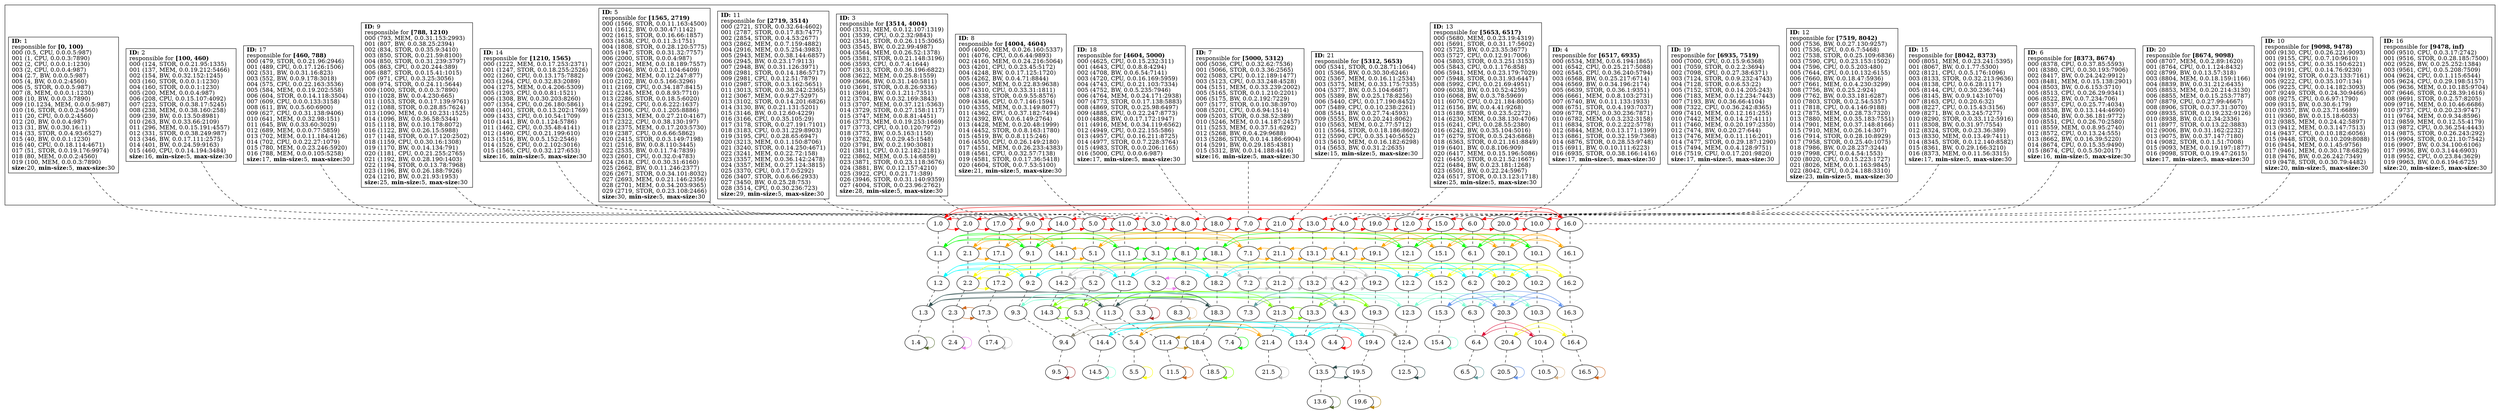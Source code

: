 strict
digraph SkipGraph {

	# vertical
	edge [dir=none style=dashed]
	subgraph {
		"1" -> "1.0" -> "1.1" -> "1.2" -> "1.3" -> "1.4"
		}
	subgraph {
		"2" -> "2.0" -> "2.1" -> "2.2" -> "2.3" -> "2.4"
		}
	subgraph {
		"17" -> "17.0" -> "17.1" -> "17.2" -> "17.3" -> "17.4"
		}
	subgraph {
		"9" -> "9.0" -> "9.1" -> "9.2" -> "9.3" -> "9.4" -> "9.5"
		}
	subgraph {
		"14" -> "14.0" -> "14.1" -> "14.2" -> "14.3" -> "14.4" -> "14.5"
		}
	subgraph {
		"5" -> "5.0" -> "5.1" -> "5.2" -> "5.3" -> "5.4" -> "5.5"
		}
	subgraph {
		"11" -> "11.0" -> "11.1" -> "11.2" -> "11.3" -> "11.4" -> "11.5"
		}
	subgraph {
		"3" -> "3.0" -> "3.1" -> "3.2" -> "3.3"
		}
	subgraph {
		"8" -> "8.0" -> "8.1" -> "8.2" -> "8.3"
		}
	subgraph {
		"18" -> "18.0" -> "18.1" -> "18.2" -> "18.3" -> "18.4" -> "18.5"
		}
	subgraph {
		"7" -> "7.0" -> "7.1" -> "7.2" -> "7.3" -> "7.4"
		}
	subgraph {
		"21" -> "21.0" -> "21.1" -> "21.2" -> "21.3" -> "21.4" -> "21.5"
		}
	subgraph {
		"13" -> "13.0" -> "13.1" -> "13.2" -> "13.3" -> "13.4" -> "13.5" -> "13.6"
		}
	subgraph {
		"4" -> "4.0" -> "4.1" -> "4.2" -> "4.3" -> "4.4"
		}
	subgraph {
		"19" -> "19.0" -> "19.1" -> "19.2" -> "19.3" -> "19.4" -> "19.5" -> "19.6"
		}
	subgraph {
		"12" -> "12.0" -> "12.1" -> "12.2" -> "12.3" -> "12.4" -> "12.5"
		}
	subgraph {
		"15" -> "15.0" -> "15.1" -> "15.2" -> "15.3" -> "15.4"
		}
	subgraph {
		"6" -> "6.0" -> "6.1" -> "6.2" -> "6.3" -> "6.4" -> "6.5"
		}
	subgraph {
		"20" -> "20.0" -> "20.1" -> "20.2" -> "20.3" -> "20.4" -> "20.5"
		}
	subgraph {
		"10" -> "10.0" -> "10.1" -> "10.2" -> "10.3" -> "10.4" -> "10.5"
		}
	subgraph {
		"16" -> "16.0" -> "16.1" -> "16.2" -> "16.3" -> "16.4" -> "16.5"
		}

	# horizontal
	edge [dir=forward, style=solid]
	subgraph cluster_content {
		rank = same
		"1" [shape=box, label=
			<
				<B>ID:</B> 1<BR ALIGN="LEFT"/>
				responsible for <B>[0, 100)</B><BR ALIGN="LEFT"/>
				000 (0.5, CPU, 0.0.0.5:987)<BR ALIGN="LEFT"/>
				001 (1, CPU, 0.0.0.3:7890)<BR ALIGN="LEFT"/>
				002 (2, CPU, 0.0.0.1:1230)<BR ALIGN="LEFT"/>
				003 (2, CPU, 0.0.0.4:987)<BR ALIGN="LEFT"/>
				004 (2.7, BW, 0.0.0.5:987)<BR ALIGN="LEFT"/>
				005 (4, BW, 0.0.0.2:4560)<BR ALIGN="LEFT"/>
				006 (5, STOR, 0.0.0.5:987)<BR ALIGN="LEFT"/>
				007 (8, MEM, 0.0.0.1:1230)<BR ALIGN="LEFT"/>
				008 (10, BW, 0.0.0.3:7890)<BR ALIGN="LEFT"/>
				009 (10.1234, MEM, 0.0.0.5:987)<BR ALIGN="LEFT"/>
				010 (16, STOR, 0.0.0.2:4560)<BR ALIGN="LEFT"/>
				011 (20, CPU, 0.0.0.2:4560)<BR ALIGN="LEFT"/>
				012 (20, BW, 0.0.0.4:987)<BR ALIGN="LEFT"/>
				013 (31, BW, 0.0.30.16:11)<BR ALIGN="LEFT"/>
				014 (33, STOR, 0.0.4.93:6527)<BR ALIGN="LEFT"/>
				015 (40, BW, 0.0.0.1:1230)<BR ALIGN="LEFT"/>
				016 (40, CPU, 0.0.18.114:4671)<BR ALIGN="LEFT"/>
				017 (51, STOR, 0.0.19.176:9974)<BR ALIGN="LEFT"/>
				018 (80, MEM, 0.0.0.2:4560)<BR ALIGN="LEFT"/>
				019 (100, MEM, 0.0.0.3:7890)<BR ALIGN="LEFT"/>
			<B>size:</B>20, <B>min-size:</B>5, <B>max-size:</B>30<BR ALIGN="LEFT"/>			>]
		"2" [shape=box, label=
			<
				<B>ID:</B> 2<BR ALIGN="LEFT"/>
				responsible for <B>[100, 460)</B><BR ALIGN="LEFT"/>
				000 (124, STOR, 0.0.21.95:1335)<BR ALIGN="LEFT"/>
				001 (137, MEM, 0.0.19.212:5466)<BR ALIGN="LEFT"/>
				002 (154, BW, 0.0.32.152:1245)<BR ALIGN="LEFT"/>
				003 (160, STOR, 0.0.0.1:1230)<BR ALIGN="LEFT"/>
				004 (160, STOR, 0.0.0.1:1230)<BR ALIGN="LEFT"/>
				005 (200, MEM, 0.0.0.4:987)<BR ALIGN="LEFT"/>
				006 (208, CPU, 0.0.15.107:4092)<BR ALIGN="LEFT"/>
				007 (223, STOR, 0.0.38.17:5245)<BR ALIGN="LEFT"/>
				008 (238, MEM, 0.0.38.160:258)<BR ALIGN="LEFT"/>
				009 (239, BW, 0.0.13.50:8981)<BR ALIGN="LEFT"/>
				010 (263, BW, 0.0.33.66:2109)<BR ALIGN="LEFT"/>
				011 (296, MEM, 0.0.15.191:4557)<BR ALIGN="LEFT"/>
				012 (331, STOR, 0.0.38.249:987)<BR ALIGN="LEFT"/>
				013 (346, BW, 0.0.17.111:2575)<BR ALIGN="LEFT"/>
				014 (401, BW, 0.0.24.59:9163)<BR ALIGN="LEFT"/>
				015 (460, CPU, 0.0.14.194:3484)<BR ALIGN="LEFT"/>
			<B>size:</B>16, <B>min-size:</B>5, <B>max-size:</B>30<BR ALIGN="LEFT"/>			>]
		"17" [shape=box, label=
			<
				<B>ID:</B> 17<BR ALIGN="LEFT"/>
				responsible for <B>[460, 788)</B><BR ALIGN="LEFT"/>
				000 (479, STOR, 0.0.21.96:2946)<BR ALIGN="LEFT"/>
				001 (489, CPU, 0.0.17.126:1506)<BR ALIGN="LEFT"/>
				002 (531, BW, 0.0.31.16:823)<BR ALIGN="LEFT"/>
				003 (552, BW, 0.0.9.178:3018)<BR ALIGN="LEFT"/>
				004 (575, CPU, 0.0.22.163:3536)<BR ALIGN="LEFT"/>
				005 (584, MEM, 0.0.19.202:558)<BR ALIGN="LEFT"/>
				006 (604, STOR, 0.0.14.118:3504)<BR ALIGN="LEFT"/>
				007 (609, CPU, 0.0.0.133:3158)<BR ALIGN="LEFT"/>
				008 (611, BW, 0.0.5.60:6900)<BR ALIGN="LEFT"/>
				009 (627, CPU, 0.0.31.138:9406)<BR ALIGN="LEFT"/>
				010 (641, MEM, 0.0.32.98:151)<BR ALIGN="LEFT"/>
				011 (645, BW, 0.0.33.60:3029)<BR ALIGN="LEFT"/>
				012 (689, MEM, 0.0.0.77:5859)<BR ALIGN="LEFT"/>
				013 (702, MEM, 0.0.11.184:4126)<BR ALIGN="LEFT"/>
				014 (702, CPU, 0.0.22.27:1079)<BR ALIGN="LEFT"/>
				015 (780, MEM, 0.0.23.246:5920)<BR ALIGN="LEFT"/>
				016 (788, MEM, 0.0.0.105:5258)<BR ALIGN="LEFT"/>
			<B>size:</B>17, <B>min-size:</B>5, <B>max-size:</B>30<BR ALIGN="LEFT"/>			>]
		"9" [shape=box, label=
			<
				<B>ID:</B> 9<BR ALIGN="LEFT"/>
				responsible for <B>[788, 1210)</B><BR ALIGN="LEFT"/>
				000 (793, MEM, 0.0.31.153:2993)<BR ALIGN="LEFT"/>
				001 (807, BW, 0.0.38.25:2394)<BR ALIGN="LEFT"/>
				002 (834, STOR, 0.0.35.9:3410)<BR ALIGN="LEFT"/>
				003 (850, STOR, 0.0.21.59:8100)<BR ALIGN="LEFT"/>
				004 (850, STOR, 0.0.31.239:3797)<BR ALIGN="LEFT"/>
				005 (863, CPU, 0.0.20.244:389)<BR ALIGN="LEFT"/>
				006 (887, STOR, 0.0.15.41:1015)<BR ALIGN="LEFT"/>
				007 (971, CPU, 0.0.3.25:3056)<BR ALIGN="LEFT"/>
				008 (974, STOR, 0.0.24.11:5644)<BR ALIGN="LEFT"/>
				009 (1000, STOR, 0.0.0.3:7890)<BR ALIGN="LEFT"/>
				010 (1028, BW, 0.0.4.230:665)<BR ALIGN="LEFT"/>
				011 (1053, STOR, 0.0.17.139:9761)<BR ALIGN="LEFT"/>
				012 (1088, STOR, 0.0.28.85:7624)<BR ALIGN="LEFT"/>
				013 (1090, MEM, 0.0.10.231:1525)<BR ALIGN="LEFT"/>
				014 (1096, BW, 0.0.36.58:5344)<BR ALIGN="LEFT"/>
				015 (1118, BW, 0.0.10.178:8072)<BR ALIGN="LEFT"/>
				016 (1122, BW, 0.0.26.15:5988)<BR ALIGN="LEFT"/>
				017 (1148, STOR, 0.0.17.120:2502)<BR ALIGN="LEFT"/>
				018 (1159, CPU, 0.0.30.16:1308)<BR ALIGN="LEFT"/>
				019 (1170, BW, 0.0.14.134:791)<BR ALIGN="LEFT"/>
				020 (1181, CPU, 0.0.21.255:2765)<BR ALIGN="LEFT"/>
				021 (1192, BW, 0.0.28.190:1403)<BR ALIGN="LEFT"/>
				022 (1194, STOR, 0.0.13.78:7968)<BR ALIGN="LEFT"/>
				023 (1196, BW, 0.0.26.188:7926)<BR ALIGN="LEFT"/>
				024 (1210, BW, 0.0.21.93:1953)<BR ALIGN="LEFT"/>
			<B>size:</B>25, <B>min-size:</B>5, <B>max-size:</B>30<BR ALIGN="LEFT"/>			>]
		"14" [shape=box, label=
			<
				<B>ID:</B> 14<BR ALIGN="LEFT"/>
				responsible for <B>[1210, 1565)</B><BR ALIGN="LEFT"/>
				000 (1222, MEM, 0.0.17.253:2371)<BR ALIGN="LEFT"/>
				001 (1247, STOR, 0.0.18.255:2526)<BR ALIGN="LEFT"/>
				002 (1260, CPU, 0.0.13.175:7882)<BR ALIGN="LEFT"/>
				003 (1264, CPU, 0.0.32.83:2089)<BR ALIGN="LEFT"/>
				004 (1275, MEM, 0.0.4.206:5309)<BR ALIGN="LEFT"/>
				005 (1293, CPU, 0.0.0.81:1521)<BR ALIGN="LEFT"/>
				006 (1308, BW, 0.0.30.203:8260)<BR ALIGN="LEFT"/>
				007 (1354, CPU, 0.0.26.180:5861)<BR ALIGN="LEFT"/>
				008 (1401, STOR, 0.0.13.202:1769)<BR ALIGN="LEFT"/>
				009 (1433, CPU, 0.0.10.54:1709)<BR ALIGN="LEFT"/>
				010 (1441, BW, 0.0.1.124:5786)<BR ALIGN="LEFT"/>
				011 (1462, CPU, 0.0.35.48:4141)<BR ALIGN="LEFT"/>
				012 (1490, CPU, 0.0.21.199:610)<BR ALIGN="LEFT"/>
				013 (1516, BW, 0.0.5.152:2546)<BR ALIGN="LEFT"/>
				014 (1526, CPU, 0.0.2.102:3016)<BR ALIGN="LEFT"/>
				015 (1565, CPU, 0.0.32.127:653)<BR ALIGN="LEFT"/>
			<B>size:</B>16, <B>min-size:</B>5, <B>max-size:</B>30<BR ALIGN="LEFT"/>			>]
		"5" [shape=box, label=
			<
				<B>ID:</B> 5<BR ALIGN="LEFT"/>
				responsible for <B>[1565, 2719)</B><BR ALIGN="LEFT"/>
				000 (1566, STOR, 0.0.11.163:4500)<BR ALIGN="LEFT"/>
				001 (1612, BW, 0.0.30.47:1142)<BR ALIGN="LEFT"/>
				002 (1615, STOR, 0.0.16.66:1857)<BR ALIGN="LEFT"/>
				003 (1638, CPU, 0.0.11.3:1751)<BR ALIGN="LEFT"/>
				004 (1808, STOR, 0.0.28.120:5775)<BR ALIGN="LEFT"/>
				005 (1947, STOR, 0.0.31.32:7757)<BR ALIGN="LEFT"/>
				006 (2000, STOR, 0.0.0.4:987)<BR ALIGN="LEFT"/>
				007 (2021, MEM, 0.0.18.189:7557)<BR ALIGN="LEFT"/>
				008 (2046, BW, 0.0.21.104:6409)<BR ALIGN="LEFT"/>
				009 (2062, MEM, 0.0.12.247:877)<BR ALIGN="LEFT"/>
				010 (2102, BW, 0.0.5.166:3296)<BR ALIGN="LEFT"/>
				011 (2169, CPU, 0.0.34.187:8415)<BR ALIGN="LEFT"/>
				012 (2245, MEM, 0.0.8.93:7710)<BR ALIGN="LEFT"/>
				013 (2286, STOR, 0.0.18.5:6020)<BR ALIGN="LEFT"/>
				014 (2292, CPU, 0.0.6.222:1637)<BR ALIGN="LEFT"/>
				015 (2306, CPU, 0.0.1.205:8886)<BR ALIGN="LEFT"/>
				016 (2313, MEM, 0.0.27.210:4167)<BR ALIGN="LEFT"/>
				017 (2322, CPU, 0.0.38.130:197)<BR ALIGN="LEFT"/>
				018 (2375, MEM, 0.0.17.203:5730)<BR ALIGN="LEFT"/>
				019 (2387, CPU, 0.0.6.66:5862)<BR ALIGN="LEFT"/>
				020 (2415, STOR, 0.0.3.149:7198)<BR ALIGN="LEFT"/>
				021 (2516, BW, 0.0.8.110:3445)<BR ALIGN="LEFT"/>
				022 (2535, BW, 0.0.11.74:7839)<BR ALIGN="LEFT"/>
				023 (2601, CPU, 0.0.32.0:4783)<BR ALIGN="LEFT"/>
				024 (2618, CPU, 0.0.30.31:6160)<BR ALIGN="LEFT"/>
				025 (2662, BW, 0.0.11.246:2377)<BR ALIGN="LEFT"/>
				026 (2671, STOR, 0.0.34.101:8032)<BR ALIGN="LEFT"/>
				027 (2693, MEM, 0.0.21.146:2356)<BR ALIGN="LEFT"/>
				028 (2701, MEM, 0.0.34.203:9365)<BR ALIGN="LEFT"/>
				029 (2719, STOR, 0.0.23.108:2466)<BR ALIGN="LEFT"/>
			<B>size:</B>30, <B>min-size:</B>5, <B>max-size:</B>30<BR ALIGN="LEFT"/>			>]
		"11" [shape=box, label=
			<
				<B>ID:</B> 11<BR ALIGN="LEFT"/>
				responsible for <B>[2719, 3514)</B><BR ALIGN="LEFT"/>
				000 (2721, STOR, 0.0.32.64:4602)<BR ALIGN="LEFT"/>
				001 (2787, STOR, 0.0.17.83:7477)<BR ALIGN="LEFT"/>
				002 (2854, STOR, 0.0.4.53:2677)<BR ALIGN="LEFT"/>
				003 (2862, MEM, 0.0.7.159:4882)<BR ALIGN="LEFT"/>
				004 (2916, MEM, 0.0.5.254:3983)<BR ALIGN="LEFT"/>
				005 (2943, MEM, 0.0.38.144:6857)<BR ALIGN="LEFT"/>
				006 (2945, BW, 0.0.23.17:9113)<BR ALIGN="LEFT"/>
				007 (2948, BW, 0.0.31.126:3971)<BR ALIGN="LEFT"/>
				008 (2981, STOR, 0.0.14.186:5717)<BR ALIGN="LEFT"/>
				009 (2981, CPU, 0.0.12.51:7879)<BR ALIGN="LEFT"/>
				010 (2987, STOR, 0.0.3.162:5651)<BR ALIGN="LEFT"/>
				011 (3013, STOR, 0.0.38.242:2365)<BR ALIGN="LEFT"/>
				012 (3067, MEM, 0.0.9.27:5297)<BR ALIGN="LEFT"/>
				013 (3102, STOR, 0.0.14.201:6826)<BR ALIGN="LEFT"/>
				014 (3130, BW, 0.0.21.131:5201)<BR ALIGN="LEFT"/>
				015 (3146, BW, 0.0.12.60:4229)<BR ALIGN="LEFT"/>
				016 (3166, CPU, 0.0.35.105:29)<BR ALIGN="LEFT"/>
				017 (3178, STOR, 0.0.27.191:7101)<BR ALIGN="LEFT"/>
				018 (3183, CPU, 0.0.31.229:8903)<BR ALIGN="LEFT"/>
				019 (3195, CPU, 0.0.28.65:6947)<BR ALIGN="LEFT"/>
				020 (3213, MEM, 0.0.1.150:8706)<BR ALIGN="LEFT"/>
				021 (3240, STOR, 0.0.14.250:4671)<BR ALIGN="LEFT"/>
				022 (3241, MEM, 0.0.22.72:158)<BR ALIGN="LEFT"/>
				023 (3357, MEM, 0.0.36.142:2478)<BR ALIGN="LEFT"/>
				024 (3357, MEM, 0.0.27.124:3815)<BR ALIGN="LEFT"/>
				025 (3370, CPU, 0.0.17.0:5292)<BR ALIGN="LEFT"/>
				026 (3407, STOR, 0.0.6.66:2933)<BR ALIGN="LEFT"/>
				027 (3450, BW, 0.0.25.28:753)<BR ALIGN="LEFT"/>
				028 (3514, CPU, 0.0.30.236:723)<BR ALIGN="LEFT"/>
			<B>size:</B>29, <B>min-size:</B>5, <B>max-size:</B>30<BR ALIGN="LEFT"/>			>]
		"3" [shape=box, label=
			<
				<B>ID:</B> 3<BR ALIGN="LEFT"/>
				responsible for <B>[3514, 4004)</B><BR ALIGN="LEFT"/>
				000 (3531, MEM, 0.0.12.107:1319)<BR ALIGN="LEFT"/>
				001 (3539, CPU, 0.0.2.32:9843)<BR ALIGN="LEFT"/>
				002 (3541, STOR, 0.0.26.115:3065)<BR ALIGN="LEFT"/>
				003 (3545, BW, 0.0.22.99:4987)<BR ALIGN="LEFT"/>
				004 (3564, MEM, 0.0.26.52:1378)<BR ALIGN="LEFT"/>
				005 (3581, STOR, 0.0.21.148:3196)<BR ALIGN="LEFT"/>
				006 (3593, CPU, 0.0.7.4:1644)<BR ALIGN="LEFT"/>
				007 (3613, STOR, 0.0.36.196:6822)<BR ALIGN="LEFT"/>
				008 (3622, MEM, 0.0.25.8:1559)<BR ALIGN="LEFT"/>
				009 (3666, BW, 0.0.31.140:5811)<BR ALIGN="LEFT"/>
				010 (3691, STOR, 0.0.8.26:9336)<BR ALIGN="LEFT"/>
				011 (3691, BW, 0.0.1.211:7351)<BR ALIGN="LEFT"/>
				012 (3704, BW, 0.0.32.169:3843)<BR ALIGN="LEFT"/>
				013 (3707, MEM, 0.0.37.121:5363)<BR ALIGN="LEFT"/>
				014 (3729, STOR, 0.0.27.158:1117)<BR ALIGN="LEFT"/>
				015 (3747, MEM, 0.0.8.81:4451)<BR ALIGN="LEFT"/>
				016 (3773, MEM, 0.0.19.253:1669)<BR ALIGN="LEFT"/>
				017 (3773, CPU, 0.0.10.120:7972)<BR ALIGN="LEFT"/>
				018 (3775, BW, 0.0.5.163:1150)<BR ALIGN="LEFT"/>
				019 (3782, BW, 0.0.29.45:1548)<BR ALIGN="LEFT"/>
				020 (3791, BW, 0.0.2.190:3081)<BR ALIGN="LEFT"/>
				021 (3811, CPU, 0.0.12.182:2181)<BR ALIGN="LEFT"/>
				022 (3862, MEM, 0.0.5.14:6859)<BR ALIGN="LEFT"/>
				023 (3871, STOR, 0.0.23.118:3676)<BR ALIGN="LEFT"/>
				024 (3881, BW, 0.0.12.157:4210)<BR ALIGN="LEFT"/>
				025 (3922, CPU, 0.0.21.71:389)<BR ALIGN="LEFT"/>
				026 (3946, STOR, 0.0.31.140:9359)<BR ALIGN="LEFT"/>
				027 (4004, STOR, 0.0.23.96:2762)<BR ALIGN="LEFT"/>
			<B>size:</B>28, <B>min-size:</B>5, <B>max-size:</B>30<BR ALIGN="LEFT"/>			>]
		"8" [shape=box, label=
			<
				<B>ID:</B> 8<BR ALIGN="LEFT"/>
				responsible for <B>[4004, 4604)</B><BR ALIGN="LEFT"/>
				000 (4060, MEM, 0.0.26.160:5337)<BR ALIGN="LEFT"/>
				001 (4076, CPU, 0.0.6.44:9893)<BR ALIGN="LEFT"/>
				002 (4160, MEM, 0.0.24.216:5064)<BR ALIGN="LEFT"/>
				003 (4201, CPU, 0.0.23.45:5172)<BR ALIGN="LEFT"/>
				004 (4248, BW, 0.0.17.125:1720)<BR ALIGN="LEFT"/>
				005 (4262, BW, 0.0.4.71:8844)<BR ALIGN="LEFT"/>
				006 (4307, MEM, 0.0.22.83:9638)<BR ALIGN="LEFT"/>
				007 (4310, CPU, 0.0.33.31:1811)<BR ALIGN="LEFT"/>
				008 (4338, STOR, 0.0.9.55:8576)<BR ALIGN="LEFT"/>
				009 (4346, CPU, 0.0.7.146:1594)<BR ALIGN="LEFT"/>
				010 (4355, MEM, 0.0.3.149:8077)<BR ALIGN="LEFT"/>
				011 (4362, CPU, 0.0.37.182:7494)<BR ALIGN="LEFT"/>
				012 (4392, BW, 0.0.6.149:2764)<BR ALIGN="LEFT"/>
				013 (4428, MEM, 0.0.20.48:1999)<BR ALIGN="LEFT"/>
				014 (4452, STOR, 0.0.8.163:1780)<BR ALIGN="LEFT"/>
				015 (4519, BW, 0.0.8.115:246)<BR ALIGN="LEFT"/>
				016 (4550, CPU, 0.0.26.149:2180)<BR ALIGN="LEFT"/>
				017 (4551, MEM, 0.0.26.233:4383)<BR ALIGN="LEFT"/>
				018 (4561, CPU, 0.0.32.57:7138)<BR ALIGN="LEFT"/>
				019 (4581, STOR, 0.0.17.36:5418)<BR ALIGN="LEFT"/>
				020 (4604, STOR, 0.0.7.53:5100)<BR ALIGN="LEFT"/>
			<B>size:</B>21, <B>min-size:</B>5, <B>max-size:</B>30<BR ALIGN="LEFT"/>			>]
		"18" [shape=box, label=
			<
				<B>ID:</B> 18<BR ALIGN="LEFT"/>
				responsible for <B>[4604, 5000)</B><BR ALIGN="LEFT"/>
				000 (4625, CPU, 0.0.15.232:311)<BR ALIGN="LEFT"/>
				001 (4643, CPU, 0.0.8.8:4294)<BR ALIGN="LEFT"/>
				002 (4708, BW, 0.0.6.54:7141)<BR ALIGN="LEFT"/>
				003 (4720, CPU, 0.0.16.169:5959)<BR ALIGN="LEFT"/>
				004 (4743, CPU, 0.0.21.103:7334)<BR ALIGN="LEFT"/>
				005 (4752, BW, 0.0.5.235:7946)<BR ALIGN="LEFT"/>
				006 (4764, MEM, 0.0.24.171:2938)<BR ALIGN="LEFT"/>
				007 (4773, STOR, 0.0.17.138:5883)<BR ALIGN="LEFT"/>
				008 (4869, STOR, 0.0.25.98:6497)<BR ALIGN="LEFT"/>
				009 (4885, CPU, 0.0.22.247:8773)<BR ALIGN="LEFT"/>
				010 (4888, BW, 0.0.17.172:1947)<BR ALIGN="LEFT"/>
				011 (4916, MEM, 0.0.34.119:6562)<BR ALIGN="LEFT"/>
				012 (4949, CPU, 0.0.22.155:586)<BR ALIGN="LEFT"/>
				013 (4957, CPU, 0.0.16.211:8725)<BR ALIGN="LEFT"/>
				014 (4977, STOR, 0.0.7.228:3764)<BR ALIGN="LEFT"/>
				015 (4983, STOR, 0.0.0.206:1165)<BR ALIGN="LEFT"/>
				016 (5000, CPU, 0.0.0.6:987)<BR ALIGN="LEFT"/>
			<B>size:</B>17, <B>min-size:</B>5, <B>max-size:</B>30<BR ALIGN="LEFT"/>			>]
		"7" [shape=box, label=
			<
				<B>ID:</B> 7<BR ALIGN="LEFT"/>
				responsible for <B>[5000, 5312)</B><BR ALIGN="LEFT"/>
				000 (5036, CPU, 0.0.32.62:7536)<BR ALIGN="LEFT"/>
				001 (5066, STOR, 0.0.3.36:2565)<BR ALIGN="LEFT"/>
				002 (5083, CPU, 0.0.12.189:1477)<BR ALIGN="LEFT"/>
				003 (5123, CPU, 0.0.33.248:4528)<BR ALIGN="LEFT"/>
				004 (5151, MEM, 0.0.33.239:2002)<BR ALIGN="LEFT"/>
				005 (5165, STOR, 0.0.1.210:2201)<BR ALIGN="LEFT"/>
				006 (5175, BW, 0.0.2.192:7229)<BR ALIGN="LEFT"/>
				007 (5177, STOR, 0.0.10.38:3970)<BR ALIGN="LEFT"/>
				008 (5201, CPU, 0.0.6.94:1514)<BR ALIGN="LEFT"/>
				009 (5203, STOR, 0.0.38.52:389)<BR ALIGN="LEFT"/>
				010 (5246, MEM, 0.0.14.187:2457)<BR ALIGN="LEFT"/>
				011 (5253, MEM, 0.0.37.51:6292)<BR ALIGN="LEFT"/>
				012 (5268, BW, 0.0.4.29:9688)<BR ALIGN="LEFT"/>
				013 (5286, STOR, 0.0.14.186:6904)<BR ALIGN="LEFT"/>
				014 (5291, BW, 0.0.29.185:4381)<BR ALIGN="LEFT"/>
				015 (5312, BW, 0.0.14.188:4416)<BR ALIGN="LEFT"/>
			<B>size:</B>16, <B>min-size:</B>5, <B>max-size:</B>30<BR ALIGN="LEFT"/>			>]
		"21" [shape=box, label=
			<
				<B>ID:</B> 21<BR ALIGN="LEFT"/>
				responsible for <B>[5312, 5653)</B><BR ALIGN="LEFT"/>
				000 (5341, STOR, 0.0.28.71:1064)<BR ALIGN="LEFT"/>
				001 (5366, BW, 0.0.30.30:6246)<BR ALIGN="LEFT"/>
				002 (5367, MEM, 0.0.16.11:2534)<BR ALIGN="LEFT"/>
				003 (5375, MEM, 0.0.33.175:7335)<BR ALIGN="LEFT"/>
				004 (5377, BW, 0.0.5.104:6687)<BR ALIGN="LEFT"/>
				005 (5389, BW, 0.0.25.178:8256)<BR ALIGN="LEFT"/>
				006 (5440, CPU, 0.0.17.190:8452)<BR ALIGN="LEFT"/>
				007 (5489, CPU, 0.0.10.238:2261)<BR ALIGN="LEFT"/>
				008 (5541, BW, 0.0.27.74:4593)<BR ALIGN="LEFT"/>
				009 (5555, BW, 0.0.20.241:8062)<BR ALIGN="LEFT"/>
				010 (5563, MEM, 0.0.2.77:5712)<BR ALIGN="LEFT"/>
				011 (5564, STOR, 0.0.18.186:8602)<BR ALIGN="LEFT"/>
				012 (5590, CPU, 0.0.35.140:5652)<BR ALIGN="LEFT"/>
				013 (5610, MEM, 0.0.16.182:6298)<BR ALIGN="LEFT"/>
				014 (5653, BW, 0.0.31.2:2635)<BR ALIGN="LEFT"/>
			<B>size:</B>15, <B>min-size:</B>5, <B>max-size:</B>30<BR ALIGN="LEFT"/>			>]
		"13" [shape=box, label=
			<
				<B>ID:</B> 13<BR ALIGN="LEFT"/>
				responsible for <B>[5653, 6517)</B><BR ALIGN="LEFT"/>
				000 (5680, MEM, 0.0.23.19:4319)<BR ALIGN="LEFT"/>
				001 (5691, STOR, 0.0.31.17:5602)<BR ALIGN="LEFT"/>
				002 (5725, BW, 0.0.23.35:3677)<BR ALIGN="LEFT"/>
				003 (5727, CPU, 0.0.12.91:7006)<BR ALIGN="LEFT"/>
				004 (5803, STOR, 0.0.3.251:3153)<BR ALIGN="LEFT"/>
				005 (5843, CPU, 0.0.1.176:858)<BR ALIGN="LEFT"/>
				006 (5941, MEM, 0.0.23.179:7029)<BR ALIGN="LEFT"/>
				007 (5948, STOR, 0.0.31.93:6447)<BR ALIGN="LEFT"/>
				008 (5992, CPU, 0.0.21.69:4951)<BR ALIGN="LEFT"/>
				009 (6038, BW, 0.0.10.52:4259)<BR ALIGN="LEFT"/>
				010 (6068, BW, 0.0.3.78:5969)<BR ALIGN="LEFT"/>
				011 (6070, CPU, 0.0.21.184:8005)<BR ALIGN="LEFT"/>
				012 (6156, BW, 0.0.4.41:9268)<BR ALIGN="LEFT"/>
				013 (6189, STOR, 0.0.23.5:2272)<BR ALIGN="LEFT"/>
				014 (6230, MEM, 0.0.38.130:4706)<BR ALIGN="LEFT"/>
				015 (6241, CPU, 0.0.28.55:2380)<BR ALIGN="LEFT"/>
				016 (6242, BW, 0.0.35.104:5016)<BR ALIGN="LEFT"/>
				017 (6279, STOR, 0.0.5.243:6868)<BR ALIGN="LEFT"/>
				018 (6363, STOR, 0.0.21.161:8849)<BR ALIGN="LEFT"/>
				019 (6401, BW, 0.0.8.106:909)<BR ALIGN="LEFT"/>
				020 (6417, MEM, 0.0.15.196:5086)<BR ALIGN="LEFT"/>
				021 (6450, STOR, 0.0.21.52:1667)<BR ALIGN="LEFT"/>
				022 (6484, BW, 0.0.23.181:1268)<BR ALIGN="LEFT"/>
				023 (6501, BW, 0.0.22.24:5967)<BR ALIGN="LEFT"/>
				024 (6517, STOR, 0.0.13.123:1718)<BR ALIGN="LEFT"/>
			<B>size:</B>25, <B>min-size:</B>5, <B>max-size:</B>30<BR ALIGN="LEFT"/>			>]
		"4" [shape=box, label=
			<
				<B>ID:</B> 4<BR ALIGN="LEFT"/>
				responsible for <B>[6517, 6935)</B><BR ALIGN="LEFT"/>
				000 (6534, MEM, 0.0.6.194:1865)<BR ALIGN="LEFT"/>
				001 (6542, CPU, 0.0.25.217:5088)<BR ALIGN="LEFT"/>
				002 (6545, CPU, 0.0.36.240:5794)<BR ALIGN="LEFT"/>
				003 (6568, BW, 0.0.25.217:6714)<BR ALIGN="LEFT"/>
				004 (6569, BW, 0.0.34.196:2174)<BR ALIGN="LEFT"/>
				005 (6639, STOR, 0.0.36.1:9351)<BR ALIGN="LEFT"/>
				006 (6661, MEM, 0.0.8.103:2731)<BR ALIGN="LEFT"/>
				007 (6740, BW, 0.0.11.133:1933)<BR ALIGN="LEFT"/>
				008 (6751, STOR, 0.0.4.193:7037)<BR ALIGN="LEFT"/>
				009 (6778, CPU, 0.0.30.236:7871)<BR ALIGN="LEFT"/>
				010 (6782, MEM, 0.0.3.232:3158)<BR ALIGN="LEFT"/>
				011 (6834, STOR, 0.0.2.222:5778)<BR ALIGN="LEFT"/>
				012 (6844, MEM, 0.0.13.171:1399)<BR ALIGN="LEFT"/>
				013 (6861, STOR, 0.0.32.159:7368)<BR ALIGN="LEFT"/>
				014 (6876, STOR, 0.0.28.53:9748)<BR ALIGN="LEFT"/>
				015 (6911, BW, 0.0.10.111:6223)<BR ALIGN="LEFT"/>
				016 (6935, STOR, 0.0.38.166:1416)<BR ALIGN="LEFT"/>
			<B>size:</B>17, <B>min-size:</B>5, <B>max-size:</B>30<BR ALIGN="LEFT"/>			>]
		"19" [shape=box, label=
			<
				<B>ID:</B> 19<BR ALIGN="LEFT"/>
				responsible for <B>[6935, 7519)</B><BR ALIGN="LEFT"/>
				000 (7000, CPU, 0.0.15.9:6368)<BR ALIGN="LEFT"/>
				001 (7059, STOR, 0.0.2.2:3694)<BR ALIGN="LEFT"/>
				002 (7098, CPU, 0.0.27.38:6371)<BR ALIGN="LEFT"/>
				003 (7124, STOR, 0.0.9.232:4743)<BR ALIGN="LEFT"/>
				004 (7128, STOR, 0.0.6.53:22)<BR ALIGN="LEFT"/>
				005 (7152, STOR, 0.0.14.205:243)<BR ALIGN="LEFT"/>
				006 (7183, MEM, 0.0.12.234:7443)<BR ALIGN="LEFT"/>
				007 (7193, BW, 0.0.36.66:4104)<BR ALIGN="LEFT"/>
				008 (7322, CPU, 0.0.36.242:8365)<BR ALIGN="LEFT"/>
				009 (7410, MEM, 0.0.12.161:255)<BR ALIGN="LEFT"/>
				010 (7442, MEM, 0.0.14.27:4111)<BR ALIGN="LEFT"/>
				011 (7460, MEM, 0.0.20.197:2350)<BR ALIGN="LEFT"/>
				012 (7474, BW, 0.0.20.27:644)<BR ALIGN="LEFT"/>
				013 (7476, MEM, 0.0.11.116:201)<BR ALIGN="LEFT"/>
				014 (7477, STOR, 0.0.29.187:1290)<BR ALIGN="LEFT"/>
				015 (7494, MEM, 0.0.4.128:9751)<BR ALIGN="LEFT"/>
				016 (7519, CPU, 0.0.17.201:9820)<BR ALIGN="LEFT"/>
			<B>size:</B>17, <B>min-size:</B>5, <B>max-size:</B>30<BR ALIGN="LEFT"/>			>]
		"12" [shape=box, label=
			<
				<B>ID:</B> 12<BR ALIGN="LEFT"/>
				responsible for <B>[7519, 8042)</B><BR ALIGN="LEFT"/>
				000 (7536, BW, 0.0.27.130:9257)<BR ALIGN="LEFT"/>
				001 (7536, CPU, 0.0.6.7:5468)<BR ALIGN="LEFT"/>
				002 (7538, STOR, 0.0.25.109:6836)<BR ALIGN="LEFT"/>
				003 (7590, CPU, 0.0.23.153:1502)<BR ALIGN="LEFT"/>
				004 (7596, CPU, 0.0.5.203:480)<BR ALIGN="LEFT"/>
				005 (7644, CPU, 0.0.10.132:6155)<BR ALIGN="LEFT"/>
				006 (7660, BW, 0.0.18.47:5936)<BR ALIGN="LEFT"/>
				007 (7661, MEM, 0.0.4.230:3299)<BR ALIGN="LEFT"/>
				008 (7756, BW, 0.0.25.2:924)<BR ALIGN="LEFT"/>
				009 (7762, BW, 0.0.33.181:6287)<BR ALIGN="LEFT"/>
				010 (7803, STOR, 0.0.2.54:5357)<BR ALIGN="LEFT"/>
				011 (7818, CPU, 0.0.4.146:9188)<BR ALIGN="LEFT"/>
				012 (7875, MEM, 0.0.28.73:7320)<BR ALIGN="LEFT"/>
				013 (7880, MEM, 0.0.35.183:7551)<BR ALIGN="LEFT"/>
				014 (7901, MEM, 0.0.37.148:8166)<BR ALIGN="LEFT"/>
				015 (7910, MEM, 0.0.26.14:307)<BR ALIGN="LEFT"/>
				016 (7914, STOR, 0.0.28.10:8929)<BR ALIGN="LEFT"/>
				017 (7958, STOR, 0.0.25.40:1075)<BR ALIGN="LEFT"/>
				018 (7986, BW, 0.0.28.237:3244)<BR ALIGN="LEFT"/>
				019 (7998, CPU, 0.0.4.54:1553)<BR ALIGN="LEFT"/>
				020 (8020, CPU, 0.0.15.223:1727)<BR ALIGN="LEFT"/>
				021 (8026, MEM, 0.0.1.163:9845)<BR ALIGN="LEFT"/>
				022 (8042, CPU, 0.0.24.188:3310)<BR ALIGN="LEFT"/>
			<B>size:</B>23, <B>min-size:</B>5, <B>max-size:</B>30<BR ALIGN="LEFT"/>			>]
		"15" [shape=box, label=
			<
				<B>ID:</B> 15<BR ALIGN="LEFT"/>
				responsible for <B>[8042, 8373)</B><BR ALIGN="LEFT"/>
				000 (8051, MEM, 0.0.23.241:5395)<BR ALIGN="LEFT"/>
				001 (8067, BW, 0.0.1.77:5300)<BR ALIGN="LEFT"/>
				002 (8121, CPU, 0.0.5.176:1096)<BR ALIGN="LEFT"/>
				003 (8133, STOR, 0.0.32.213:9636)<BR ALIGN="LEFT"/>
				004 (8138, CPU, 0.0.6.28:1117)<BR ALIGN="LEFT"/>
				005 (8144, CPU, 0.0.30.236:744)<BR ALIGN="LEFT"/>
				006 (8145, BW, 0.0.9.143:1070)<BR ALIGN="LEFT"/>
				007 (8163, CPU, 0.0.20.6:32)<BR ALIGN="LEFT"/>
				008 (8227, CPU, 0.0.15.43:3156)<BR ALIGN="LEFT"/>
				009 (8271, BW, 0.0.3.245:7277)<BR ALIGN="LEFT"/>
				010 (8290, STOR, 0.0.33.112:5916)<BR ALIGN="LEFT"/>
				011 (8308, BW, 0.0.31.97:7554)<BR ALIGN="LEFT"/>
				012 (8324, STOR, 0.0.23.36:389)<BR ALIGN="LEFT"/>
				013 (8330, MEM, 0.0.13.49:7411)<BR ALIGN="LEFT"/>
				014 (8345, STOR, 0.0.12.140:8582)<BR ALIGN="LEFT"/>
				015 (8361, BW, 0.0.29.166:3210)<BR ALIGN="LEFT"/>
				016 (8373, MEM, 0.0.11.56:3315)<BR ALIGN="LEFT"/>
			<B>size:</B>17, <B>min-size:</B>5, <B>max-size:</B>30<BR ALIGN="LEFT"/>			>]
		"6" [shape=box, label=
			<
				<B>ID:</B> 6<BR ALIGN="LEFT"/>
				responsible for <B>[8373, 8674)</B><BR ALIGN="LEFT"/>
				000 (8378, CPU, 0.0.37.85:5593)<BR ALIGN="LEFT"/>
				001 (8380, CPU, 0.0.30.193:7906)<BR ALIGN="LEFT"/>
				002 (8417, BW, 0.0.24.242:9912)<BR ALIGN="LEFT"/>
				003 (8481, MEM, 0.0.15.138:2901)<BR ALIGN="LEFT"/>
				004 (8503, BW, 0.0.6.153:3710)<BR ALIGN="LEFT"/>
				005 (8513, CPU, 0.0.26.29:9341)<BR ALIGN="LEFT"/>
				006 (8522, BW, 0.0.7.234:706)<BR ALIGN="LEFT"/>
				007 (8537, CPU, 0.0.25.77:4034)<BR ALIGN="LEFT"/>
				008 (8538, BW, 0.0.13.144:4690)<BR ALIGN="LEFT"/>
				009 (8540, BW, 0.0.36.181:9772)<BR ALIGN="LEFT"/>
				010 (8551, CPU, 0.0.26.70:2580)<BR ALIGN="LEFT"/>
				011 (8559, MEM, 0.0.8.95:2740)<BR ALIGN="LEFT"/>
				012 (8572, CPU, 0.0.13.24:555)<BR ALIGN="LEFT"/>
				013 (8662, BW, 0.0.16.39:5220)<BR ALIGN="LEFT"/>
				014 (8674, CPU, 0.0.15.35:9490)<BR ALIGN="LEFT"/>
				015 (8674, CPU, 0.0.5.50:2017)<BR ALIGN="LEFT"/>
			<B>size:</B>16, <B>min-size:</B>5, <B>max-size:</B>30<BR ALIGN="LEFT"/>			>]
		"20" [shape=box, label=
			<
				<B>ID:</B> 20<BR ALIGN="LEFT"/>
				responsible for <B>[8674, 9098)</B><BR ALIGN="LEFT"/>
				000 (8707, MEM, 0.0.2.89:1620)<BR ALIGN="LEFT"/>
				001 (8764, CPU, 0.0.1.124:8432)<BR ALIGN="LEFT"/>
				002 (8799, BW, 0.0.13.57:318)<BR ALIGN="LEFT"/>
				003 (8804, MEM, 0.0.18.159:1166)<BR ALIGN="LEFT"/>
				004 (8839, BW, 0.0.31.212:6435)<BR ALIGN="LEFT"/>
				005 (8853, MEM, 0.0.20.214:3130)<BR ALIGN="LEFT"/>
				006 (8855, MEM, 0.0.15.253:7787)<BR ALIGN="LEFT"/>
				007 (8879, CPU, 0.0.27.99:4667)<BR ALIGN="LEFT"/>
				008 (8906, STOR, 0.0.37.31:3070)<BR ALIGN="LEFT"/>
				009 (8935, STOR, 0.0.19.232:9126)<BR ALIGN="LEFT"/>
				010 (8938, BW, 0.0.12.34:2336)<BR ALIGN="LEFT"/>
				011 (8977, STOR, 0.0.13.22:3883)<BR ALIGN="LEFT"/>
				012 (9006, BW, 0.0.31.162:2232)<BR ALIGN="LEFT"/>
				013 (9075, BW, 0.0.37.147:7180)<BR ALIGN="LEFT"/>
				014 (9082, STOR, 0.0.1.51:7008)<BR ALIGN="LEFT"/>
				015 (9093, MEM, 0.0.19.197:1877)<BR ALIGN="LEFT"/>
				016 (9098, STOR, 0.0.19.47:2615)<BR ALIGN="LEFT"/>
			<B>size:</B>17, <B>min-size:</B>5, <B>max-size:</B>30<BR ALIGN="LEFT"/>			>]
		"10" [shape=box, label=
			<
				<B>ID:</B> 10<BR ALIGN="LEFT"/>
				responsible for <B>[9098, 9478)</B><BR ALIGN="LEFT"/>
				000 (9130, CPU, 0.0.26.221:9093)<BR ALIGN="LEFT"/>
				001 (9155, CPU, 0.0.7.10:9610)<BR ALIGN="LEFT"/>
				002 (9155, CPU, 0.0.35.150:6221)<BR ALIGN="LEFT"/>
				003 (9191, CPU, 0.0.14.76:9230)<BR ALIGN="LEFT"/>
				004 (9192, STOR, 0.0.23.133:7161)<BR ALIGN="LEFT"/>
				005 (9222, CPU, 0.0.35.107:134)<BR ALIGN="LEFT"/>
				006 (9225, CPU, 0.0.14.182:3093)<BR ALIGN="LEFT"/>
				007 (9249, STOR, 0.0.24.30:9466)<BR ALIGN="LEFT"/>
				008 (9275, CPU, 0.0.6.97:1790)<BR ALIGN="LEFT"/>
				009 (9315, BW, 0.0.30.6:179)<BR ALIGN="LEFT"/>
				010 (9357, BW, 0.0.23.71:6689)<BR ALIGN="LEFT"/>
				011 (9360, BW, 0.0.15.18:6033)<BR ALIGN="LEFT"/>
				012 (9385, MEM, 0.0.24.42:5897)<BR ALIGN="LEFT"/>
				013 (9412, MEM, 0.0.3.147:7513)<BR ALIGN="LEFT"/>
				014 (9437, CPU, 0.0.10.182:6056)<BR ALIGN="LEFT"/>
				015 (9448, STOR, 0.0.10.209:8088)<BR ALIGN="LEFT"/>
				016 (9454, MEM, 0.0.1.45:9756)<BR ALIGN="LEFT"/>
				017 (9461, MEM, 0.0.30.178:6829)<BR ALIGN="LEFT"/>
				018 (9476, BW, 0.0.26.242:7349)<BR ALIGN="LEFT"/>
				019 (9478, STOR, 0.0.30.79:4482)<BR ALIGN="LEFT"/>
			<B>size:</B>20, <B>min-size:</B>5, <B>max-size:</B>30<BR ALIGN="LEFT"/>			>]
		"16" [shape=box, label=
			<
				<B>ID:</B> 16<BR ALIGN="LEFT"/>
				responsible for <B>[9478, inf)</B><BR ALIGN="LEFT"/>
				000 (9510, CPU, 0.0.3.17:2742)<BR ALIGN="LEFT"/>
				001 (9516, STOR, 0.0.28.185:7500)<BR ALIGN="LEFT"/>
				002 (9526, BW, 0.0.25.252:1384)<BR ALIGN="LEFT"/>
				003 (9561, CPU, 0.0.5.208:7509)<BR ALIGN="LEFT"/>
				004 (9624, CPU, 0.0.1.115:6544)<BR ALIGN="LEFT"/>
				005 (9624, CPU, 0.0.29.198:5157)<BR ALIGN="LEFT"/>
				006 (9636, MEM, 0.0.10.185:9704)<BR ALIGN="LEFT"/>
				007 (9646, STOR, 0.0.28.39:1616)<BR ALIGN="LEFT"/>
				008 (9691, STOR, 0.0.2.57:8205)<BR ALIGN="LEFT"/>
				009 (9716, MEM, 0.0.10.46:6686)<BR ALIGN="LEFT"/>
				010 (9737, CPU, 0.0.20.23:9747)<BR ALIGN="LEFT"/>
				011 (9764, MEM, 0.0.9.34:8596)<BR ALIGN="LEFT"/>
				012 (9859, MEM, 0.0.12.55:4179)<BR ALIGN="LEFT"/>
				013 (9872, CPU, 0.0.36.254:4443)<BR ALIGN="LEFT"/>
				014 (9875, STOR, 0.0.26.243:292)<BR ALIGN="LEFT"/>
				015 (9904, STOR, 0.0.21.10:7542)<BR ALIGN="LEFT"/>
				016 (9907, BW, 0.0.34.100:6106)<BR ALIGN="LEFT"/>
				017 (9936, BW, 0.0.3.144:6903)<BR ALIGN="LEFT"/>
				018 (9952, CPU, 0.0.23.84:3629)<BR ALIGN="LEFT"/>
				019 (9963, BW, 0.0.6.194:6725)<BR ALIGN="LEFT"/>
			<B>size:</B>20, <B>min-size:</B>5, <B>max-size:</B>30<BR ALIGN="LEFT"/>			>]
	}

	edge [color=red]
	subgraph 1 {
		rank = same
		label = "Level 0"
		subgraph {
			"1.0" -> "2.0"
			"1.0" -> "16.0"
		}
		subgraph {
			"2.0" -> "17.0"
			"2.0" -> "1.0"
		}
		subgraph {
			"17.0" -> "9.0"
			"17.0" -> "2.0"
		}
		subgraph {
			"9.0" -> "14.0"
			"9.0" -> "17.0"
		}
		subgraph {
			"14.0" -> "5.0"
			"14.0" -> "9.0"
		}
		subgraph {
			"5.0" -> "11.0"
			"5.0" -> "14.0"
		}
		subgraph {
			"11.0" -> "3.0"
			"11.0" -> "5.0"
		}
		subgraph {
			"3.0" -> "8.0"
			"3.0" -> "11.0"
		}
		subgraph {
			"8.0" -> "18.0"
			"8.0" -> "3.0"
		}
		subgraph {
			"18.0" -> "7.0"
			"18.0" -> "8.0"
		}
		subgraph {
			"7.0" -> "21.0"
			"7.0" -> "18.0"
		}
		subgraph {
			"21.0" -> "13.0"
			"21.0" -> "7.0"
		}
		subgraph {
			"13.0" -> "4.0"
			"13.0" -> "21.0"
		}
		subgraph {
			"4.0" -> "19.0"
			"4.0" -> "13.0"
		}
		subgraph {
			"19.0" -> "12.0"
			"19.0" -> "4.0"
		}
		subgraph {
			"12.0" -> "15.0"
			"12.0" -> "19.0"
		}
		subgraph {
			"15.0" -> "6.0"
			"15.0" -> "12.0"
		}
		subgraph {
			"6.0" -> "20.0"
			"6.0" -> "15.0"
		}
		subgraph {
			"20.0" -> "10.0"
			"20.0" -> "6.0"
		}
		subgraph {
			"10.0" -> "16.0"
			"10.0" -> "20.0"
		}
		subgraph {
			"16.0" -> "1.0"
			"16.0" -> "10.0"
		}
	}

	edge [color=green]
	subgraph 10 {
		rank = same
		label = "Level 1 (0)"
		subgraph {
			"1.1" -> "9.1"
			"1.1" -> "10.1"
		}
		subgraph {
			"9.1" -> "11.1"
			"9.1" -> "1.1"
		}
		subgraph {
			"11.1" -> "3.1"
			"11.1" -> "9.1"
		}
		subgraph {
			"3.1" -> "8.1"
			"3.1" -> "11.1"
		}
		subgraph {
			"8.1" -> "18.1"
			"8.1" -> "3.1"
		}
		subgraph {
			"18.1" -> "12.1"
			"18.1" -> "8.1"
		}
		subgraph {
			"12.1" -> "6.1"
			"12.1" -> "18.1"
		}
		subgraph {
			"6.1" -> "10.1"
			"6.1" -> "12.1"
		}
		subgraph {
			"10.1" -> "1.1"
			"10.1" -> "6.1"
		}
	}

	edge [color=cyan]
	subgraph 100 {
		rank = same
		label = "Level 2 (00)"
		subgraph {
			"1.2" -> "9.2"
			"1.2" -> "10.2"
		}
		subgraph {
			"9.2" -> "11.2"
			"9.2" -> "1.2"
		}
		subgraph {
			"11.2" -> "18.2"
			"11.2" -> "9.2"
		}
		subgraph {
			"18.2" -> "12.2"
			"18.2" -> "11.2"
		}
		subgraph {
			"12.2" -> "6.2"
			"12.2" -> "18.2"
		}
		subgraph {
			"6.2" -> "10.2"
			"6.2" -> "12.2"
		}
		subgraph {
			"10.2" -> "1.2"
			"10.2" -> "6.2"
		}
	}

	edge [color=aquamarine]
	subgraph 1000 {
		rank = same
		label = "Level 3 (000)"
		subgraph {
			"9.3" -> "12.3"
			"9.3" -> "10.3"
		}
		subgraph {
			"12.3" -> "6.3"
			"12.3" -> "9.3"
		}
		subgraph {
			"6.3" -> "10.3"
			"6.3" -> "12.3"
		}
		subgraph {
			"10.3" -> "9.3"
			"10.3" -> "6.3"
		}
	}

	edge [color=cornsilk4]
	subgraph 10000 {
		rank = same
		label = "Level 4 (0000)"
		subgraph {
			"9.4" -> "12.4"
			"9.4" -> "12.4"
		}
		subgraph {
			"12.4" -> "9.4"
			"12.4" -> "9.4"
		}
	}

	edge [color=darkslategray]
	subgraph 100000 {
		rank = same
		label = "Level 5 (00000)"
		subgraph {
			"12.5" -> "12.5"
			"12.5" -> "12.5"
		}
	}

	edge [color=brown]
	subgraph 100001 {
		rank = same
		label = "Level 5 (00001)"
		subgraph {
			"9.5" -> "9.5"
			"9.5" -> "9.5"
		}
	}

	edge [color=crimson]
	subgraph 10001 {
		rank = same
		label = "Level 4 (0001)"
		subgraph {
			"6.4" -> "10.4"
			"6.4" -> "10.4"
		}
		subgraph {
			"10.4" -> "6.4"
			"10.4" -> "6.4"
		}
	}

	edge [color=burlywood]
	subgraph 100010 {
		rank = same
		label = "Level 5 (00010)"
		subgraph {
			"10.5" -> "10.5"
			"10.5" -> "10.5"
		}
	}

	edge [color=cadetblue]
	subgraph 100011 {
		rank = same
		label = "Level 5 (00011)"
		subgraph {
			"6.5" -> "6.5"
			"6.5" -> "6.5"
		}
	}

	edge [color=darkslategray]
	subgraph 1001 {
		rank = same
		label = "Level 3 (001)"
		subgraph {
			"1.3" -> "11.3"
			"1.3" -> "18.3"
		}
		subgraph {
			"11.3" -> "18.3"
			"11.3" -> "1.3"
		}
		subgraph {
			"18.3" -> "1.3"
			"18.3" -> "11.3"
		}
	}

	edge [color=darkgoldenrod]
	subgraph 10010 {
		rank = same
		label = "Level 4 (0010)"
		subgraph {
			"11.4" -> "18.4"
			"11.4" -> "18.4"
		}
		subgraph {
			"18.4" -> "11.4"
			"18.4" -> "11.4"
		}
	}

	edge [color=chartreuse]
	subgraph 100100 {
		rank = same
		label = "Level 5 (00100)"
		subgraph {
			"18.5" -> "18.5"
			"18.5" -> "18.5"
		}
	}

	edge [color=chocolate]
	subgraph 100101 {
		rank = same
		label = "Level 5 (00101)"
		subgraph {
			"11.5" -> "11.5"
			"11.5" -> "11.5"
		}
	}

	edge [color=darkolivegreen]
	subgraph 10011 {
		rank = same
		label = "Level 4 (0011)"
		subgraph {
			"1.4" -> "1.4"
			"1.4" -> "1.4"
		}
	}

	edge [color=violet]
	subgraph 101 {
		rank = same
		label = "Level 2 (01)"
		subgraph {
			"3.2" -> "8.2"
			"3.2" -> "8.2"
		}
		subgraph {
			"8.2" -> "3.2"
			"8.2" -> "3.2"
		}
	}

	edge [color=brown]
	subgraph 1010 {
		rank = same
		label = "Level 3 (010)"
		subgraph {
			"3.3" -> "3.3"
			"3.3" -> "3.3"
		}
	}

	edge [color=burlywood]
	subgraph 1011 {
		rank = same
		label = "Level 3 (011)"
		subgraph {
			"8.3" -> "8.3"
			"8.3" -> "8.3"
		}
	}

	edge [color=orange]
	subgraph 11 {
		rank = same
		label = "Level 1 (1)"
		subgraph {
			"2.1" -> "17.1"
			"2.1" -> "16.1"
		}
		subgraph {
			"17.1" -> "14.1"
			"17.1" -> "2.1"
		}
		subgraph {
			"14.1" -> "5.1"
			"14.1" -> "17.1"
		}
		subgraph {
			"5.1" -> "7.1"
			"5.1" -> "14.1"
		}
		subgraph {
			"7.1" -> "21.1"
			"7.1" -> "5.1"
		}
		subgraph {
			"21.1" -> "13.1"
			"21.1" -> "7.1"
		}
		subgraph {
			"13.1" -> "4.1"
			"13.1" -> "21.1"
		}
		subgraph {
			"4.1" -> "19.1"
			"4.1" -> "13.1"
		}
		subgraph {
			"19.1" -> "15.1"
			"19.1" -> "4.1"
		}
		subgraph {
			"15.1" -> "20.1"
			"15.1" -> "19.1"
		}
		subgraph {
			"20.1" -> "16.1"
			"20.1" -> "15.1"
		}
		subgraph {
			"16.1" -> "2.1"
			"16.1" -> "20.1"
		}
	}

	edge [color=grey]
	subgraph 110 {
		rank = same
		label = "Level 2 (10)"
		subgraph {
			"14.2" -> "5.2"
			"14.2" -> "19.2"
		}
		subgraph {
			"5.2" -> "7.2"
			"5.2" -> "14.2"
		}
		subgraph {
			"7.2" -> "21.2"
			"7.2" -> "5.2"
		}
		subgraph {
			"21.2" -> "13.2"
			"21.2" -> "7.2"
		}
		subgraph {
			"13.2" -> "4.2"
			"13.2" -> "21.2"
		}
		subgraph {
			"4.2" -> "19.2"
			"4.2" -> "13.2"
		}
		subgraph {
			"19.2" -> "14.2"
			"19.2" -> "4.2"
		}
	}

	edge [color=cadetblue]
	subgraph 1100 {
		rank = same
		label = "Level 3 (100)"
		subgraph {
			"7.3" -> "4.3"
			"7.3" -> "4.3"
		}
		subgraph {
			"4.3" -> "7.3"
			"4.3" -> "7.3"
		}
	}

	edge [color=red]
	subgraph 11000 {
		rank = same
		label = "Level 4 (1000)"
		subgraph {
			"4.4" -> "4.4"
			"4.4" -> "4.4"
		}
	}

	edge [color=green]
	subgraph 11001 {
		rank = same
		label = "Level 4 (1001)"
		subgraph {
			"7.4" -> "7.4"
			"7.4" -> "7.4"
		}
	}

	edge [color=chartreuse]
	subgraph 1101 {
		rank = same
		label = "Level 3 (101)"
		subgraph {
			"14.3" -> "5.3"
			"14.3" -> "19.3"
		}
		subgraph {
			"5.3" -> "21.3"
			"5.3" -> "14.3"
		}
		subgraph {
			"21.3" -> "13.3"
			"21.3" -> "5.3"
		}
		subgraph {
			"13.3" -> "19.3"
			"13.3" -> "21.3"
		}
		subgraph {
			"19.3" -> "14.3"
			"19.3" -> "13.3"
		}
	}

	edge [color=orange]
	subgraph 11010 {
		rank = same
		label = "Level 4 (1010)"
		subgraph {
			"5.4" -> "21.4"
			"5.4" -> "21.4"
		}
		subgraph {
			"21.4" -> "5.4"
			"21.4" -> "5.4"
		}
	}

	edge [color=grey]
	subgraph 110100 {
		rank = same
		label = "Level 5 (10100)"
		subgraph {
			"21.5" -> "21.5"
			"21.5" -> "21.5"
		}
	}

	edge [color=yellow]
	subgraph 110101 {
		rank = same
		label = "Level 5 (10101)"
		subgraph {
			"5.5" -> "5.5"
			"5.5" -> "5.5"
		}
	}

	edge [color=cyan]
	subgraph 11011 {
		rank = same
		label = "Level 4 (1011)"
		subgraph {
			"14.4" -> "13.4"
			"14.4" -> "19.4"
		}
		subgraph {
			"13.4" -> "19.4"
			"13.4" -> "14.4"
		}
		subgraph {
			"19.4" -> "14.4"
			"19.4" -> "13.4"
		}
	}

	edge [color=aquamarine]
	subgraph 110110 {
		rank = same
		label = "Level 5 (10110)"
		subgraph {
			"14.5" -> "14.5"
			"14.5" -> "14.5"
		}
	}

	edge [color=darkslategray]
	subgraph 110111 {
		rank = same
		label = "Level 5 (10111)"
		subgraph {
			"13.5" -> "19.5"
			"13.5" -> "19.5"
		}
		subgraph {
			"19.5" -> "13.5"
			"19.5" -> "13.5"
		}
	}

	edge [color=darkgoldenrod]
	subgraph 1101110 {
		rank = same
		label = "Level 6 (101110)"
		subgraph {
			"19.6" -> "19.6"
			"19.6" -> "19.6"
		}
	}

	edge [color=darkolivegreen]
	subgraph 1101111 {
		rank = same
		label = "Level 6 (101111)"
		subgraph {
			"13.6" -> "13.6"
			"13.6" -> "13.6"
		}
	}

	edge [color=yellow]
	subgraph 111 {
		rank = same
		label = "Level 2 (11)"
		subgraph {
			"2.2" -> "17.2"
			"2.2" -> "16.2"
		}
		subgraph {
			"17.2" -> "15.2"
			"17.2" -> "2.2"
		}
		subgraph {
			"15.2" -> "20.2"
			"15.2" -> "17.2"
		}
		subgraph {
			"20.2" -> "16.2"
			"20.2" -> "15.2"
		}
		subgraph {
			"16.2" -> "2.2"
			"16.2" -> "20.2"
		}
	}

	edge [color=chocolate]
	subgraph 1110 {
		rank = same
		label = "Level 3 (110)"
		subgraph {
			"2.3" -> "17.3"
			"2.3" -> "17.3"
		}
		subgraph {
			"17.3" -> "2.3"
			"17.3" -> "2.3"
		}
	}

	edge [color=violet]
	subgraph 11100 {
		rank = same
		label = "Level 4 (1100)"
		subgraph {
			"2.4" -> "2.4"
			"2.4" -> "2.4"
		}
	}

	edge [color=grey]
	subgraph 11101 {
		rank = same
		label = "Level 4 (1101)"
		subgraph {
			"17.4" -> "17.4"
			"17.4" -> "17.4"
		}
	}

	edge [color=cornflowerblue]
	subgraph 1111 {
		rank = same
		label = "Level 3 (111)"
		subgraph {
			"15.3" -> "20.3"
			"15.3" -> "16.3"
		}
		subgraph {
			"20.3" -> "16.3"
			"20.3" -> "15.3"
		}
		subgraph {
			"16.3" -> "15.3"
			"16.3" -> "20.3"
		}
	}

	edge [color=yellow]
	subgraph 11110 {
		rank = same
		label = "Level 4 (1110)"
		subgraph {
			"20.4" -> "16.4"
			"20.4" -> "16.4"
		}
		subgraph {
			"16.4" -> "20.4"
			"16.4" -> "20.4"
		}
	}

	edge [color=chocolate]
	subgraph 111100 {
		rank = same
		label = "Level 5 (11100)"
		subgraph {
			"16.5" -> "16.5"
			"16.5" -> "16.5"
		}
	}

	edge [color=cornflowerblue]
	subgraph 111101 {
		rank = same
		label = "Level 5 (11101)"
		subgraph {
			"20.5" -> "20.5"
			"20.5" -> "20.5"
		}
	}

	edge [color=aquamarine]
	subgraph 11111 {
		rank = same
		label = "Level 4 (1111)"
		subgraph {
			"15.4" -> "15.4"
			"15.4" -> "15.4"
		}
	}


}
